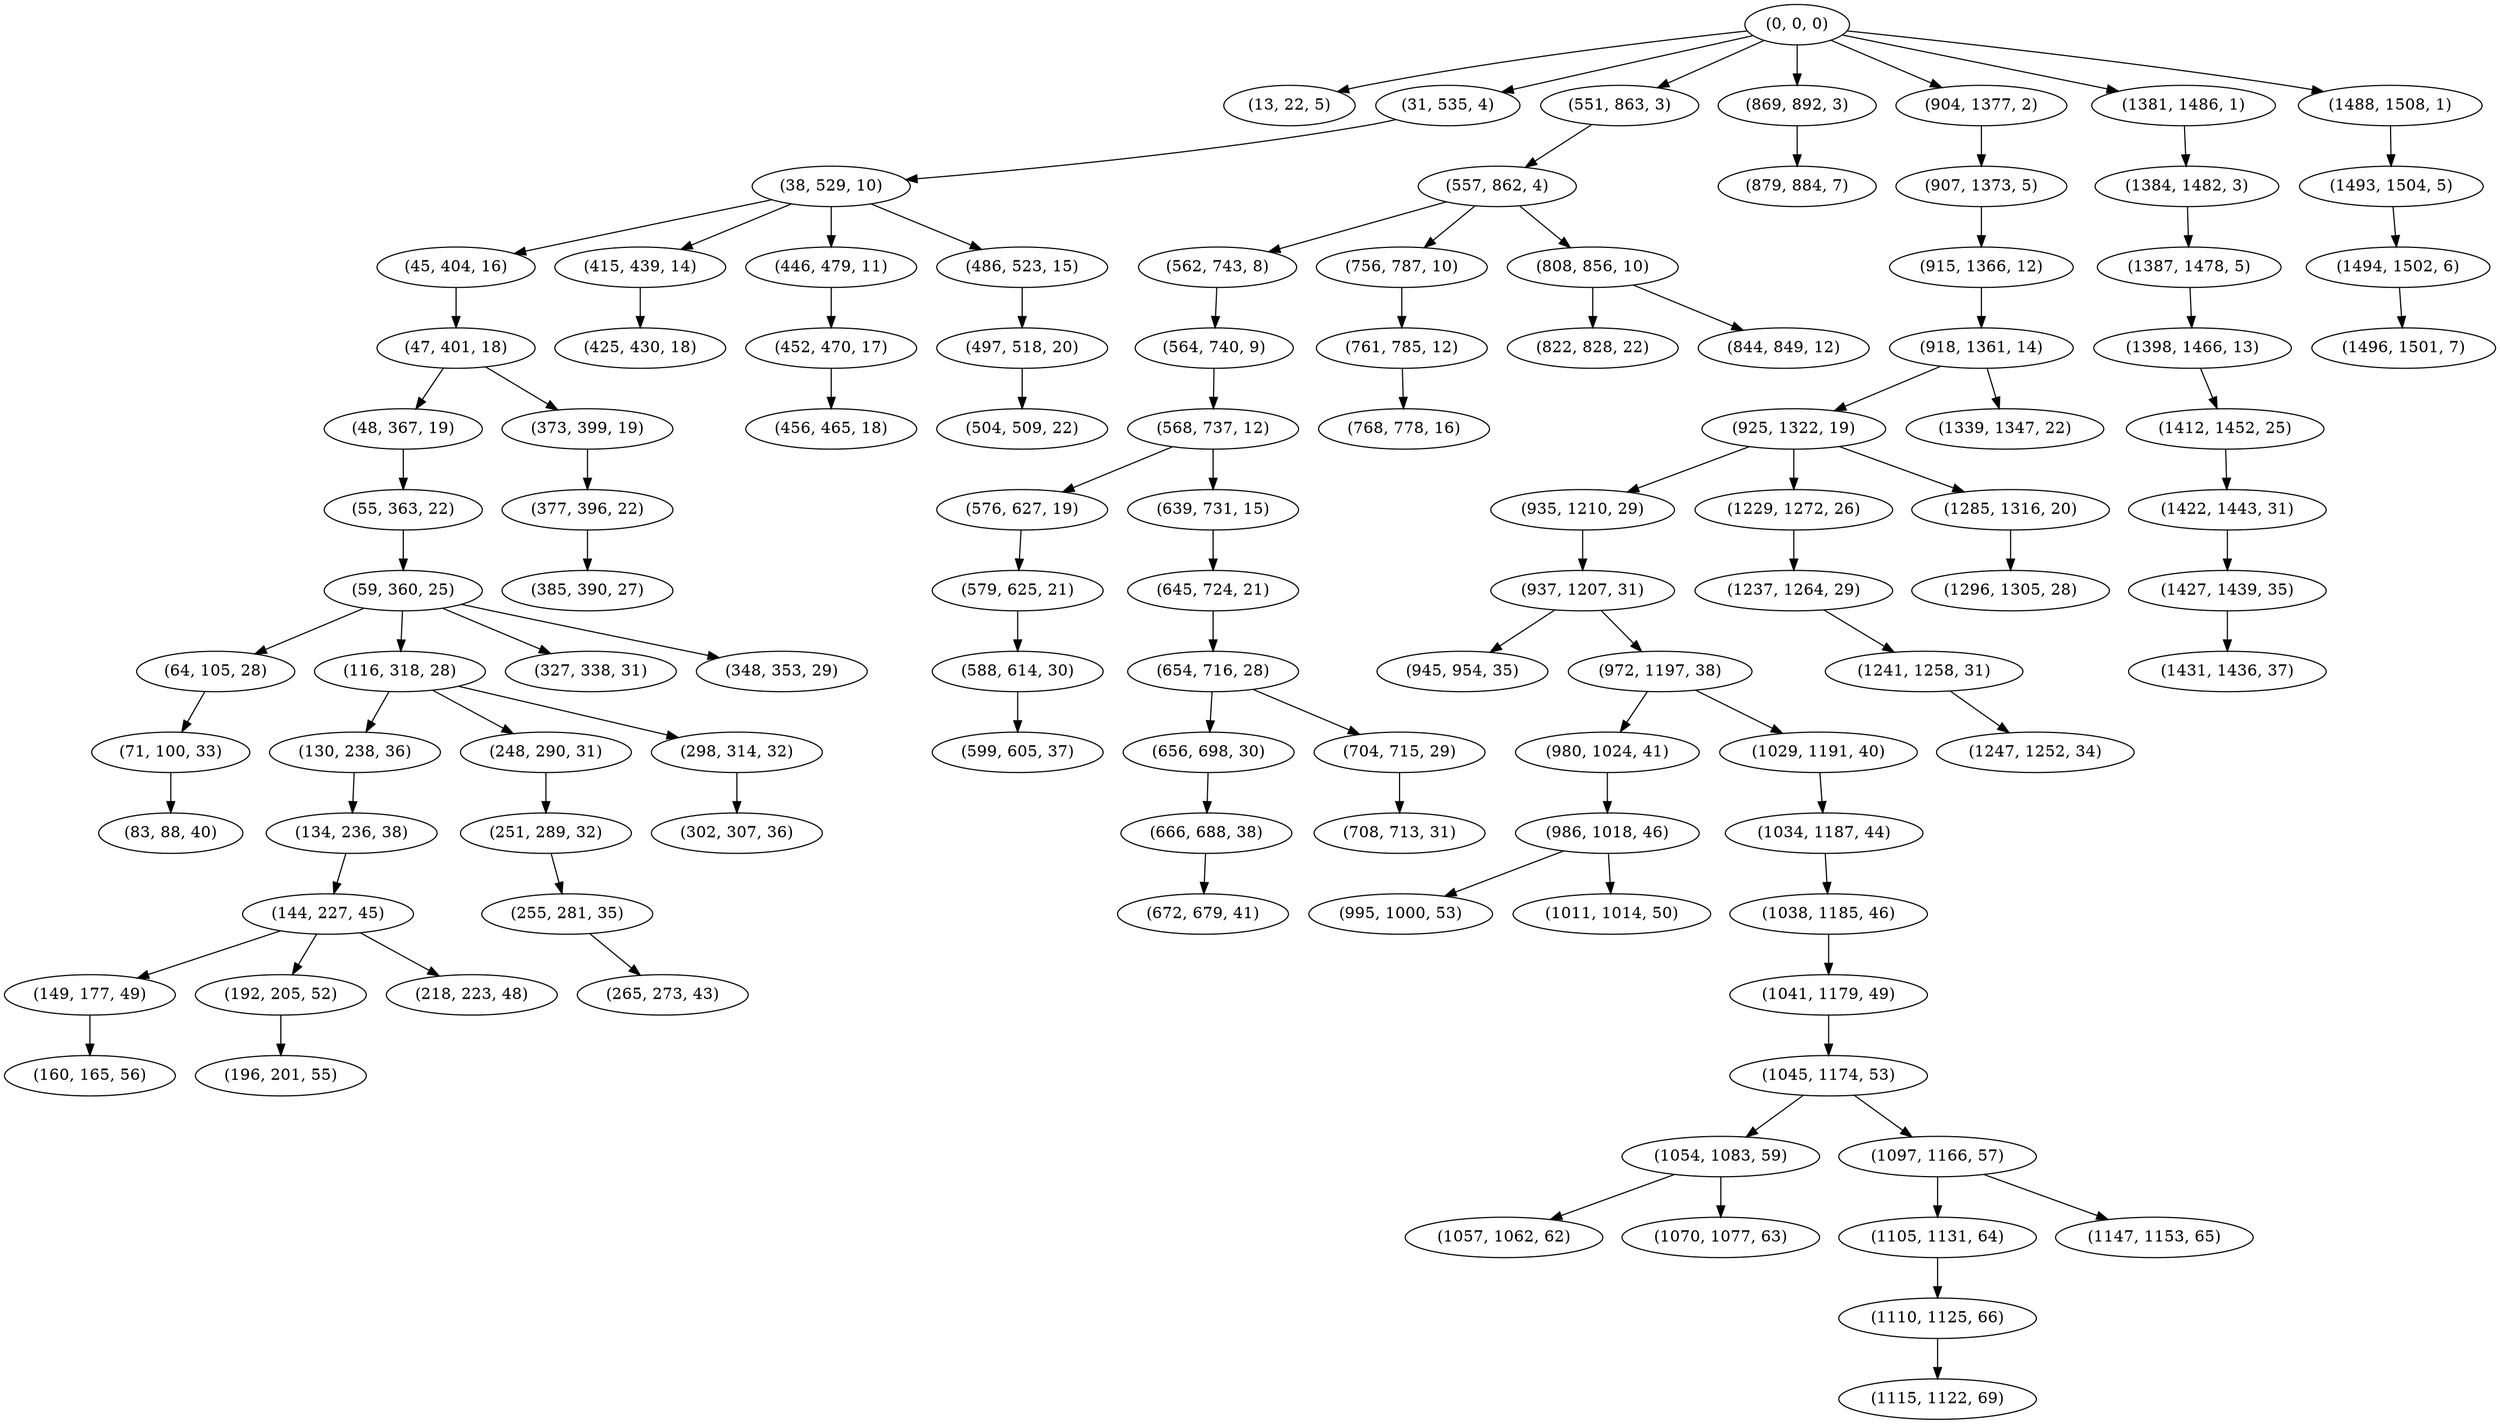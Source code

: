 digraph tree {
    "(0, 0, 0)";
    "(13, 22, 5)";
    "(31, 535, 4)";
    "(38, 529, 10)";
    "(45, 404, 16)";
    "(47, 401, 18)";
    "(48, 367, 19)";
    "(55, 363, 22)";
    "(59, 360, 25)";
    "(64, 105, 28)";
    "(71, 100, 33)";
    "(83, 88, 40)";
    "(116, 318, 28)";
    "(130, 238, 36)";
    "(134, 236, 38)";
    "(144, 227, 45)";
    "(149, 177, 49)";
    "(160, 165, 56)";
    "(192, 205, 52)";
    "(196, 201, 55)";
    "(218, 223, 48)";
    "(248, 290, 31)";
    "(251, 289, 32)";
    "(255, 281, 35)";
    "(265, 273, 43)";
    "(298, 314, 32)";
    "(302, 307, 36)";
    "(327, 338, 31)";
    "(348, 353, 29)";
    "(373, 399, 19)";
    "(377, 396, 22)";
    "(385, 390, 27)";
    "(415, 439, 14)";
    "(425, 430, 18)";
    "(446, 479, 11)";
    "(452, 470, 17)";
    "(456, 465, 18)";
    "(486, 523, 15)";
    "(497, 518, 20)";
    "(504, 509, 22)";
    "(551, 863, 3)";
    "(557, 862, 4)";
    "(562, 743, 8)";
    "(564, 740, 9)";
    "(568, 737, 12)";
    "(576, 627, 19)";
    "(579, 625, 21)";
    "(588, 614, 30)";
    "(599, 605, 37)";
    "(639, 731, 15)";
    "(645, 724, 21)";
    "(654, 716, 28)";
    "(656, 698, 30)";
    "(666, 688, 38)";
    "(672, 679, 41)";
    "(704, 715, 29)";
    "(708, 713, 31)";
    "(756, 787, 10)";
    "(761, 785, 12)";
    "(768, 778, 16)";
    "(808, 856, 10)";
    "(822, 828, 22)";
    "(844, 849, 12)";
    "(869, 892, 3)";
    "(879, 884, 7)";
    "(904, 1377, 2)";
    "(907, 1373, 5)";
    "(915, 1366, 12)";
    "(918, 1361, 14)";
    "(925, 1322, 19)";
    "(935, 1210, 29)";
    "(937, 1207, 31)";
    "(945, 954, 35)";
    "(972, 1197, 38)";
    "(980, 1024, 41)";
    "(986, 1018, 46)";
    "(995, 1000, 53)";
    "(1011, 1014, 50)";
    "(1029, 1191, 40)";
    "(1034, 1187, 44)";
    "(1038, 1185, 46)";
    "(1041, 1179, 49)";
    "(1045, 1174, 53)";
    "(1054, 1083, 59)";
    "(1057, 1062, 62)";
    "(1070, 1077, 63)";
    "(1097, 1166, 57)";
    "(1105, 1131, 64)";
    "(1110, 1125, 66)";
    "(1115, 1122, 69)";
    "(1147, 1153, 65)";
    "(1229, 1272, 26)";
    "(1237, 1264, 29)";
    "(1241, 1258, 31)";
    "(1247, 1252, 34)";
    "(1285, 1316, 20)";
    "(1296, 1305, 28)";
    "(1339, 1347, 22)";
    "(1381, 1486, 1)";
    "(1384, 1482, 3)";
    "(1387, 1478, 5)";
    "(1398, 1466, 13)";
    "(1412, 1452, 25)";
    "(1422, 1443, 31)";
    "(1427, 1439, 35)";
    "(1431, 1436, 37)";
    "(1488, 1508, 1)";
    "(1493, 1504, 5)";
    "(1494, 1502, 6)";
    "(1496, 1501, 7)";
    "(0, 0, 0)" -> "(13, 22, 5)";
    "(0, 0, 0)" -> "(31, 535, 4)";
    "(0, 0, 0)" -> "(551, 863, 3)";
    "(0, 0, 0)" -> "(869, 892, 3)";
    "(0, 0, 0)" -> "(904, 1377, 2)";
    "(0, 0, 0)" -> "(1381, 1486, 1)";
    "(0, 0, 0)" -> "(1488, 1508, 1)";
    "(31, 535, 4)" -> "(38, 529, 10)";
    "(38, 529, 10)" -> "(45, 404, 16)";
    "(38, 529, 10)" -> "(415, 439, 14)";
    "(38, 529, 10)" -> "(446, 479, 11)";
    "(38, 529, 10)" -> "(486, 523, 15)";
    "(45, 404, 16)" -> "(47, 401, 18)";
    "(47, 401, 18)" -> "(48, 367, 19)";
    "(47, 401, 18)" -> "(373, 399, 19)";
    "(48, 367, 19)" -> "(55, 363, 22)";
    "(55, 363, 22)" -> "(59, 360, 25)";
    "(59, 360, 25)" -> "(64, 105, 28)";
    "(59, 360, 25)" -> "(116, 318, 28)";
    "(59, 360, 25)" -> "(327, 338, 31)";
    "(59, 360, 25)" -> "(348, 353, 29)";
    "(64, 105, 28)" -> "(71, 100, 33)";
    "(71, 100, 33)" -> "(83, 88, 40)";
    "(116, 318, 28)" -> "(130, 238, 36)";
    "(116, 318, 28)" -> "(248, 290, 31)";
    "(116, 318, 28)" -> "(298, 314, 32)";
    "(130, 238, 36)" -> "(134, 236, 38)";
    "(134, 236, 38)" -> "(144, 227, 45)";
    "(144, 227, 45)" -> "(149, 177, 49)";
    "(144, 227, 45)" -> "(192, 205, 52)";
    "(144, 227, 45)" -> "(218, 223, 48)";
    "(149, 177, 49)" -> "(160, 165, 56)";
    "(192, 205, 52)" -> "(196, 201, 55)";
    "(248, 290, 31)" -> "(251, 289, 32)";
    "(251, 289, 32)" -> "(255, 281, 35)";
    "(255, 281, 35)" -> "(265, 273, 43)";
    "(298, 314, 32)" -> "(302, 307, 36)";
    "(373, 399, 19)" -> "(377, 396, 22)";
    "(377, 396, 22)" -> "(385, 390, 27)";
    "(415, 439, 14)" -> "(425, 430, 18)";
    "(446, 479, 11)" -> "(452, 470, 17)";
    "(452, 470, 17)" -> "(456, 465, 18)";
    "(486, 523, 15)" -> "(497, 518, 20)";
    "(497, 518, 20)" -> "(504, 509, 22)";
    "(551, 863, 3)" -> "(557, 862, 4)";
    "(557, 862, 4)" -> "(562, 743, 8)";
    "(557, 862, 4)" -> "(756, 787, 10)";
    "(557, 862, 4)" -> "(808, 856, 10)";
    "(562, 743, 8)" -> "(564, 740, 9)";
    "(564, 740, 9)" -> "(568, 737, 12)";
    "(568, 737, 12)" -> "(576, 627, 19)";
    "(568, 737, 12)" -> "(639, 731, 15)";
    "(576, 627, 19)" -> "(579, 625, 21)";
    "(579, 625, 21)" -> "(588, 614, 30)";
    "(588, 614, 30)" -> "(599, 605, 37)";
    "(639, 731, 15)" -> "(645, 724, 21)";
    "(645, 724, 21)" -> "(654, 716, 28)";
    "(654, 716, 28)" -> "(656, 698, 30)";
    "(654, 716, 28)" -> "(704, 715, 29)";
    "(656, 698, 30)" -> "(666, 688, 38)";
    "(666, 688, 38)" -> "(672, 679, 41)";
    "(704, 715, 29)" -> "(708, 713, 31)";
    "(756, 787, 10)" -> "(761, 785, 12)";
    "(761, 785, 12)" -> "(768, 778, 16)";
    "(808, 856, 10)" -> "(822, 828, 22)";
    "(808, 856, 10)" -> "(844, 849, 12)";
    "(869, 892, 3)" -> "(879, 884, 7)";
    "(904, 1377, 2)" -> "(907, 1373, 5)";
    "(907, 1373, 5)" -> "(915, 1366, 12)";
    "(915, 1366, 12)" -> "(918, 1361, 14)";
    "(918, 1361, 14)" -> "(925, 1322, 19)";
    "(918, 1361, 14)" -> "(1339, 1347, 22)";
    "(925, 1322, 19)" -> "(935, 1210, 29)";
    "(925, 1322, 19)" -> "(1229, 1272, 26)";
    "(925, 1322, 19)" -> "(1285, 1316, 20)";
    "(935, 1210, 29)" -> "(937, 1207, 31)";
    "(937, 1207, 31)" -> "(945, 954, 35)";
    "(937, 1207, 31)" -> "(972, 1197, 38)";
    "(972, 1197, 38)" -> "(980, 1024, 41)";
    "(972, 1197, 38)" -> "(1029, 1191, 40)";
    "(980, 1024, 41)" -> "(986, 1018, 46)";
    "(986, 1018, 46)" -> "(995, 1000, 53)";
    "(986, 1018, 46)" -> "(1011, 1014, 50)";
    "(1029, 1191, 40)" -> "(1034, 1187, 44)";
    "(1034, 1187, 44)" -> "(1038, 1185, 46)";
    "(1038, 1185, 46)" -> "(1041, 1179, 49)";
    "(1041, 1179, 49)" -> "(1045, 1174, 53)";
    "(1045, 1174, 53)" -> "(1054, 1083, 59)";
    "(1045, 1174, 53)" -> "(1097, 1166, 57)";
    "(1054, 1083, 59)" -> "(1057, 1062, 62)";
    "(1054, 1083, 59)" -> "(1070, 1077, 63)";
    "(1097, 1166, 57)" -> "(1105, 1131, 64)";
    "(1097, 1166, 57)" -> "(1147, 1153, 65)";
    "(1105, 1131, 64)" -> "(1110, 1125, 66)";
    "(1110, 1125, 66)" -> "(1115, 1122, 69)";
    "(1229, 1272, 26)" -> "(1237, 1264, 29)";
    "(1237, 1264, 29)" -> "(1241, 1258, 31)";
    "(1241, 1258, 31)" -> "(1247, 1252, 34)";
    "(1285, 1316, 20)" -> "(1296, 1305, 28)";
    "(1381, 1486, 1)" -> "(1384, 1482, 3)";
    "(1384, 1482, 3)" -> "(1387, 1478, 5)";
    "(1387, 1478, 5)" -> "(1398, 1466, 13)";
    "(1398, 1466, 13)" -> "(1412, 1452, 25)";
    "(1412, 1452, 25)" -> "(1422, 1443, 31)";
    "(1422, 1443, 31)" -> "(1427, 1439, 35)";
    "(1427, 1439, 35)" -> "(1431, 1436, 37)";
    "(1488, 1508, 1)" -> "(1493, 1504, 5)";
    "(1493, 1504, 5)" -> "(1494, 1502, 6)";
    "(1494, 1502, 6)" -> "(1496, 1501, 7)";
}
